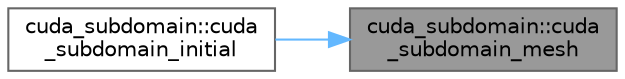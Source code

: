 digraph "cuda_subdomain::cuda_subdomain_mesh"
{
 // LATEX_PDF_SIZE
  bgcolor="transparent";
  edge [fontname=Helvetica,fontsize=10,labelfontname=Helvetica,labelfontsize=10];
  node [fontname=Helvetica,fontsize=10,shape=box,height=0.2,width=0.4];
  rankdir="RL";
  Node1 [id="Node000001",label="cuda_subdomain::cuda\l_subdomain_mesh",height=0.2,width=0.4,color="gray40", fillcolor="grey60", style="filled", fontcolor="black",tooltip=" "];
  Node1 -> Node2 [id="edge1_Node000001_Node000002",dir="back",color="steelblue1",style="solid",tooltip=" "];
  Node2 [id="Node000002",label="cuda_subdomain::cuda\l_subdomain_initial",height=0.2,width=0.4,color="grey40", fillcolor="white", style="filled",URL="$namespacecuda__subdomain.html#a5d8b98bd38d2f6dc1e19c2d8a714ed49",tooltip=" "];
}
